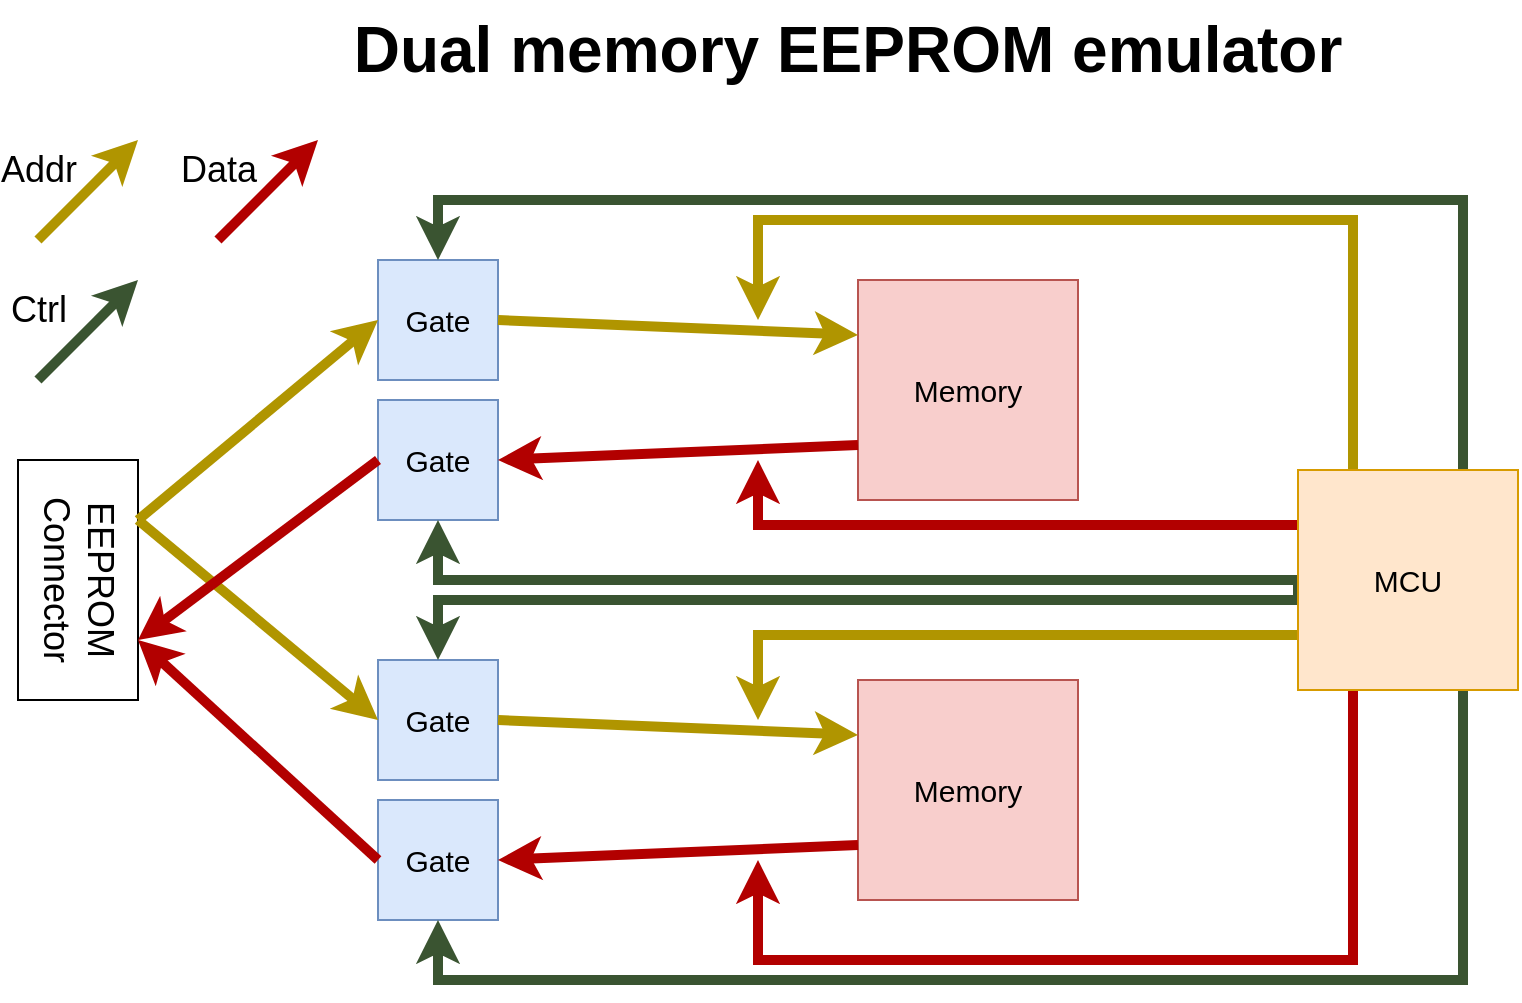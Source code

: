 <mxfile version="12.5.5" type="github"><diagram name="Page-1" id="2a216829-ef6e-dabb-86c1-c78162f3ba2b"><mxGraphModel dx="981" dy="546" grid="1" gridSize="10" guides="1" tooltips="1" connect="1" arrows="1" fold="1" page="1" pageScale="1" pageWidth="850" pageHeight="1100" background="#ffffff" math="0" shadow="0"><root><mxCell id="0"/><mxCell id="1" parent="0"/><mxCell id="VOl5NX6w8AiF63R-Fh40-1" value="&lt;div style=&quot;font-size: 15px;&quot;&gt;Gate&lt;/div&gt;" style="rounded=0;whiteSpace=wrap;html=1;fillColor=#dae8fc;strokeColor=#6c8ebf;fontSize=15;" vertex="1" parent="1"><mxGeometry x="200" y="600" width="60" height="60" as="geometry"/></mxCell><mxCell id="VOl5NX6w8AiF63R-Fh40-2" value="&lt;div style=&quot;font-size: 15px;&quot;&gt;Gate&lt;/div&gt;" style="rounded=0;whiteSpace=wrap;html=1;fillColor=#dae8fc;strokeColor=#6c8ebf;fontSize=15;" vertex="1" parent="1"><mxGeometry x="200" y="670" width="60" height="60" as="geometry"/></mxCell><mxCell id="VOl5NX6w8AiF63R-Fh40-4" value="&lt;div style=&quot;font-size: 15px;&quot;&gt;Gate&lt;/div&gt;" style="rounded=0;whiteSpace=wrap;html=1;fillColor=#dae8fc;strokeColor=#6c8ebf;fontSize=15;" vertex="1" parent="1"><mxGeometry x="200" y="800" width="60" height="60" as="geometry"/></mxCell><mxCell id="VOl5NX6w8AiF63R-Fh40-5" value="&lt;div style=&quot;font-size: 15px;&quot;&gt;Gate&lt;/div&gt;" style="rounded=0;whiteSpace=wrap;html=1;fillColor=#dae8fc;strokeColor=#6c8ebf;fontSize=15;" vertex="1" parent="1"><mxGeometry x="200" y="870" width="60" height="60" as="geometry"/></mxCell><mxCell id="VOl5NX6w8AiF63R-Fh40-6" value="&lt;div&gt;EEPROM&lt;/div&gt;&lt;div&gt;Connector&lt;/div&gt;" style="rounded=0;whiteSpace=wrap;html=1;rotation=90;fontSize=18;" vertex="1" parent="1"><mxGeometry x="-10" y="730" width="120" height="60" as="geometry"/></mxCell><mxCell id="VOl5NX6w8AiF63R-Fh40-7" value="" style="endArrow=classic;html=1;fontSize=18;exitX=0.25;exitY=0;exitDx=0;exitDy=0;entryX=0;entryY=0.5;entryDx=0;entryDy=0;strokeWidth=5;fillColor=#e3c800;strokeColor=#B09500;" edge="1" parent="1" source="VOl5NX6w8AiF63R-Fh40-6" target="VOl5NX6w8AiF63R-Fh40-1"><mxGeometry width="50" height="50" relative="1" as="geometry"><mxPoint x="100" y="710" as="sourcePoint"/><mxPoint x="150" y="660" as="targetPoint"/></mxGeometry></mxCell><mxCell id="VOl5NX6w8AiF63R-Fh40-8" value="" style="endArrow=classic;html=1;fontSize=18;entryX=0;entryY=0.5;entryDx=0;entryDy=0;exitX=0.25;exitY=0;exitDx=0;exitDy=0;strokeWidth=5;fillColor=#e3c800;strokeColor=#B09500;" edge="1" parent="1" source="VOl5NX6w8AiF63R-Fh40-6" target="VOl5NX6w8AiF63R-Fh40-4"><mxGeometry width="50" height="50" relative="1" as="geometry"><mxPoint x="110" y="720" as="sourcePoint"/><mxPoint x="180" y="800" as="targetPoint"/></mxGeometry></mxCell><mxCell id="VOl5NX6w8AiF63R-Fh40-9" value="" style="endArrow=none;startArrow=classic;html=1;fontSize=18;entryX=0;entryY=0.5;entryDx=0;entryDy=0;exitX=0.75;exitY=0;exitDx=0;exitDy=0;fillColor=#e51400;strokeColor=#B20000;strokeWidth=5;endFill=0;" edge="1" parent="1" source="VOl5NX6w8AiF63R-Fh40-6" target="VOl5NX6w8AiF63R-Fh40-2"><mxGeometry width="50" height="50" relative="1" as="geometry"><mxPoint x="130" y="730" as="sourcePoint"/><mxPoint x="180" y="680" as="targetPoint"/></mxGeometry></mxCell><mxCell id="VOl5NX6w8AiF63R-Fh40-10" value="" style="endArrow=none;startArrow=classic;html=1;fontSize=18;entryX=0;entryY=0.5;entryDx=0;entryDy=0;exitX=0.75;exitY=0;exitDx=0;exitDy=0;fillColor=#e51400;strokeColor=#B20000;strokeWidth=5;endFill=0;" edge="1" parent="1" source="VOl5NX6w8AiF63R-Fh40-6" target="VOl5NX6w8AiF63R-Fh40-5"><mxGeometry width="50" height="50" relative="1" as="geometry"><mxPoint x="90" y="800" as="sourcePoint"/><mxPoint x="210" y="700" as="targetPoint"/></mxGeometry></mxCell><mxCell id="VOl5NX6w8AiF63R-Fh40-11" value="" style="endArrow=classic;html=1;fontSize=18;fillColor=#e3c800;strokeColor=#B09500;strokeWidth=5;" edge="1" parent="1"><mxGeometry width="50" height="50" relative="1" as="geometry"><mxPoint x="30" y="590" as="sourcePoint"/><mxPoint x="80.0" y="540" as="targetPoint"/></mxGeometry></mxCell><mxCell id="VOl5NX6w8AiF63R-Fh40-15" value="&lt;div&gt;Addr&lt;/div&gt;" style="text;html=1;align=center;verticalAlign=middle;resizable=0;points=[];labelBackgroundColor=#ffffff;fontSize=18;" vertex="1" connectable="0" parent="VOl5NX6w8AiF63R-Fh40-11"><mxGeometry x="0.447" y="-1" relative="1" as="geometry"><mxPoint x="-36.65" as="offset"/></mxGeometry></mxCell><mxCell id="VOl5NX6w8AiF63R-Fh40-13" value="" style="endArrow=classic;html=1;strokeWidth=5;fontSize=18;fillColor=#e51400;strokeColor=#B20000;" edge="1" parent="1"><mxGeometry width="50" height="50" relative="1" as="geometry"><mxPoint x="120" y="590" as="sourcePoint"/><mxPoint x="170" y="540" as="targetPoint"/></mxGeometry></mxCell><mxCell id="VOl5NX6w8AiF63R-Fh40-16" value="Data" style="text;html=1;align=center;verticalAlign=middle;resizable=0;points=[];labelBackgroundColor=#ffffff;fontSize=18;" vertex="1" connectable="0" parent="VOl5NX6w8AiF63R-Fh40-13"><mxGeometry x="0.397" relative="1" as="geometry"><mxPoint x="-34.77" as="offset"/></mxGeometry></mxCell><mxCell id="VOl5NX6w8AiF63R-Fh40-18" value="Memory" style="rounded=0;whiteSpace=wrap;html=1;fillColor=#f8cecc;strokeColor=#b85450;fontSize=15;" vertex="1" parent="1"><mxGeometry x="440" y="810" width="110" height="110" as="geometry"/></mxCell><mxCell id="VOl5NX6w8AiF63R-Fh40-19" value="Memory" style="rounded=0;whiteSpace=wrap;html=1;fillColor=#f8cecc;strokeColor=#b85450;fontSize=15;" vertex="1" parent="1"><mxGeometry x="440" y="610" width="110" height="110" as="geometry"/></mxCell><mxCell id="VOl5NX6w8AiF63R-Fh40-22" value="" style="endArrow=classic;html=1;fontSize=18;entryX=0;entryY=0.25;entryDx=0;entryDy=0;strokeWidth=5;fillColor=#e3c800;strokeColor=#B09500;exitX=1;exitY=0.5;exitDx=0;exitDy=0;" edge="1" parent="1" source="VOl5NX6w8AiF63R-Fh40-1" target="VOl5NX6w8AiF63R-Fh40-19"><mxGeometry width="50" height="50" relative="1" as="geometry"><mxPoint x="270" y="638" as="sourcePoint"/><mxPoint x="440" y="630" as="targetPoint"/></mxGeometry></mxCell><mxCell id="VOl5NX6w8AiF63R-Fh40-23" value="" style="endArrow=classic;html=1;fontSize=18;exitX=1;exitY=0.5;exitDx=0;exitDy=0;entryX=0;entryY=0.25;entryDx=0;entryDy=0;strokeWidth=5;fillColor=#e3c800;strokeColor=#B09500;" edge="1" parent="1" source="VOl5NX6w8AiF63R-Fh40-4" target="VOl5NX6w8AiF63R-Fh40-18"><mxGeometry width="50" height="50" relative="1" as="geometry"><mxPoint x="300" y="840" as="sourcePoint"/><mxPoint x="420" y="740" as="targetPoint"/></mxGeometry></mxCell><mxCell id="VOl5NX6w8AiF63R-Fh40-24" value="" style="endArrow=none;startArrow=classic;html=1;fontSize=18;entryX=0;entryY=0.75;entryDx=0;entryDy=0;fillColor=#e51400;strokeColor=#B20000;strokeWidth=5;exitX=1;exitY=0.5;exitDx=0;exitDy=0;endFill=0;" edge="1" parent="1" source="VOl5NX6w8AiF63R-Fh40-2" target="VOl5NX6w8AiF63R-Fh40-19"><mxGeometry width="50" height="50" relative="1" as="geometry"><mxPoint x="300" y="670" as="sourcePoint"/><mxPoint x="420" y="730" as="targetPoint"/></mxGeometry></mxCell><mxCell id="VOl5NX6w8AiF63R-Fh40-25" value="" style="endArrow=none;startArrow=classic;html=1;fontSize=18;entryX=0;entryY=0.75;entryDx=0;entryDy=0;exitX=1;exitY=0.5;exitDx=0;exitDy=0;fillColor=#e51400;strokeColor=#B20000;strokeWidth=5;endFill=0;" edge="1" parent="1" source="VOl5NX6w8AiF63R-Fh40-5" target="VOl5NX6w8AiF63R-Fh40-18"><mxGeometry width="50" height="50" relative="1" as="geometry"><mxPoint x="270" y="710" as="sourcePoint"/><mxPoint x="450" y="702.5" as="targetPoint"/></mxGeometry></mxCell><mxCell id="VOl5NX6w8AiF63R-Fh40-35" value="" style="edgeStyle=orthogonalEdgeStyle;rounded=0;orthogonalLoop=1;jettySize=auto;html=1;strokeWidth=5;fontSize=15;fillColor=#e3c800;strokeColor=#B09500;exitX=0;exitY=0.75;exitDx=0;exitDy=0;" edge="1" parent="1" source="VOl5NX6w8AiF63R-Fh40-26"><mxGeometry relative="1" as="geometry"><mxPoint x="390" y="830" as="targetPoint"/><Array as="points"><mxPoint x="390" y="788"/></Array></mxGeometry></mxCell><mxCell id="VOl5NX6w8AiF63R-Fh40-36" style="edgeStyle=orthogonalEdgeStyle;rounded=0;orthogonalLoop=1;jettySize=auto;html=1;exitX=0.25;exitY=1;exitDx=0;exitDy=0;strokeWidth=5;fontSize=15;fillColor=#e51400;strokeColor=#B20000;" edge="1" parent="1" source="VOl5NX6w8AiF63R-Fh40-26"><mxGeometry relative="1" as="geometry"><mxPoint x="390" y="900" as="targetPoint"/><Array as="points"><mxPoint x="687" y="950"/><mxPoint x="390" y="950"/><mxPoint x="390" y="900"/></Array></mxGeometry></mxCell><mxCell id="VOl5NX6w8AiF63R-Fh40-37" style="edgeStyle=orthogonalEdgeStyle;rounded=0;orthogonalLoop=1;jettySize=auto;html=1;exitX=0;exitY=0.25;exitDx=0;exitDy=0;strokeWidth=5;fontSize=15;fillColor=#e51400;strokeColor=#B20000;" edge="1" parent="1" source="VOl5NX6w8AiF63R-Fh40-26"><mxGeometry relative="1" as="geometry"><mxPoint x="390" y="700" as="targetPoint"/><Array as="points"><mxPoint x="390" y="733"/></Array></mxGeometry></mxCell><mxCell id="VOl5NX6w8AiF63R-Fh40-38" style="edgeStyle=orthogonalEdgeStyle;rounded=0;orthogonalLoop=1;jettySize=auto;html=1;exitX=0.25;exitY=0;exitDx=0;exitDy=0;strokeWidth=5;fontSize=15;fillColor=#e3c800;strokeColor=#B09500;" edge="1" parent="1" source="VOl5NX6w8AiF63R-Fh40-26"><mxGeometry relative="1" as="geometry"><mxPoint x="390" y="630" as="targetPoint"/><Array as="points"><mxPoint x="687" y="580"/><mxPoint x="390" y="580"/><mxPoint x="390" y="630"/></Array></mxGeometry></mxCell><mxCell id="VOl5NX6w8AiF63R-Fh40-44" style="edgeStyle=orthogonalEdgeStyle;rounded=0;orthogonalLoop=1;jettySize=auto;html=1;exitX=0;exitY=0.5;exitDx=0;exitDy=0;entryX=0.5;entryY=0;entryDx=0;entryDy=0;strokeWidth=5;fontSize=23;fillColor=#6d8764;strokeColor=#3A5431;" edge="1" parent="1" source="VOl5NX6w8AiF63R-Fh40-26" target="VOl5NX6w8AiF63R-Fh40-4"><mxGeometry relative="1" as="geometry"><Array as="points"><mxPoint x="660" y="770"/><mxPoint x="230" y="770"/></Array></mxGeometry></mxCell><mxCell id="VOl5NX6w8AiF63R-Fh40-46" value="" style="edgeStyle=orthogonalEdgeStyle;rounded=0;orthogonalLoop=1;jettySize=auto;html=1;strokeWidth=5;fontSize=23;entryX=0.5;entryY=1;entryDx=0;entryDy=0;fillColor=#6d8764;strokeColor=#3A5431;" edge="1" parent="1" source="VOl5NX6w8AiF63R-Fh40-26" target="VOl5NX6w8AiF63R-Fh40-2"><mxGeometry relative="1" as="geometry"><mxPoint x="580" y="760" as="targetPoint"/><Array as="points"><mxPoint x="230" y="760"/></Array></mxGeometry></mxCell><mxCell id="VOl5NX6w8AiF63R-Fh40-49" style="edgeStyle=orthogonalEdgeStyle;rounded=0;orthogonalLoop=1;jettySize=auto;html=1;exitX=0.75;exitY=0;exitDx=0;exitDy=0;entryX=0.5;entryY=0;entryDx=0;entryDy=0;strokeWidth=5;fontSize=23;fillColor=#6d8764;strokeColor=#3A5431;" edge="1" parent="1" source="VOl5NX6w8AiF63R-Fh40-26" target="VOl5NX6w8AiF63R-Fh40-1"><mxGeometry relative="1" as="geometry"><Array as="points"><mxPoint x="742" y="570"/><mxPoint x="230" y="570"/></Array></mxGeometry></mxCell><mxCell id="VOl5NX6w8AiF63R-Fh40-50" style="edgeStyle=orthogonalEdgeStyle;rounded=0;orthogonalLoop=1;jettySize=auto;html=1;exitX=0.75;exitY=1;exitDx=0;exitDy=0;entryX=0.5;entryY=1;entryDx=0;entryDy=0;strokeWidth=5;fontSize=23;fillColor=#6d8764;strokeColor=#3A5431;" edge="1" parent="1" source="VOl5NX6w8AiF63R-Fh40-26" target="VOl5NX6w8AiF63R-Fh40-5"><mxGeometry relative="1" as="geometry"><Array as="points"><mxPoint x="742" y="960"/><mxPoint x="230" y="960"/></Array></mxGeometry></mxCell><mxCell id="VOl5NX6w8AiF63R-Fh40-26" value="&lt;div&gt;MCU&lt;/div&gt;" style="rounded=0;whiteSpace=wrap;html=1;fillColor=#ffe6cc;strokeColor=#d79b00;fontSize=15;" vertex="1" parent="1"><mxGeometry x="660" y="705" width="110" height="110" as="geometry"/></mxCell><mxCell id="VOl5NX6w8AiF63R-Fh40-40" value="&lt;div&gt;Dual memory EEPROM emulator&lt;/div&gt;" style="text;html=1;strokeColor=none;fillColor=none;align=center;verticalAlign=middle;whiteSpace=wrap;rounded=0;fontSize=32;fontStyle=1" vertex="1" parent="1"><mxGeometry x="150" y="470" width="570" height="50" as="geometry"/></mxCell><mxCell id="VOl5NX6w8AiF63R-Fh40-42" value="" style="endArrow=classic;html=1;fontSize=18;fillColor=#6d8764;strokeColor=#3A5431;strokeWidth=5;" edge="1" parent="1"><mxGeometry width="50" height="50" relative="1" as="geometry"><mxPoint x="30" y="660" as="sourcePoint"/><mxPoint x="80" y="610" as="targetPoint"/></mxGeometry></mxCell><mxCell id="VOl5NX6w8AiF63R-Fh40-43" value="Ctrl" style="text;html=1;align=center;verticalAlign=middle;resizable=0;points=[];labelBackgroundColor=#ffffff;fontSize=18;" vertex="1" connectable="0" parent="VOl5NX6w8AiF63R-Fh40-42"><mxGeometry x="0.447" y="-1" relative="1" as="geometry"><mxPoint x="-36.65" as="offset"/></mxGeometry></mxCell></root></mxGraphModel></diagram></mxfile>